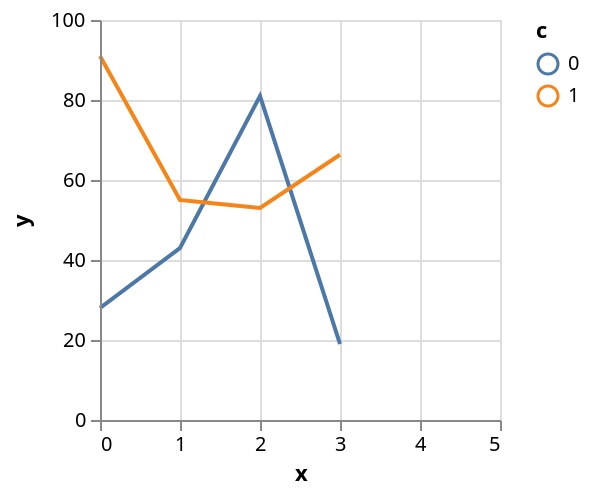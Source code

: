 {
  "$schema": "https://vega.github.io/schema/vega/v3.json",
  "autosize": "pad",
  "padding": 5,
  "width": 200,
  "height": 200,
  "style": "cell",
  "data": [
    {
      "name": "source_0",
      "values": [
        {"x": 0, "y": 28, "c": 0},
        {"x": 0, "y": 91, "c": 1},
        {"x": 1, "y": 43, "c": 0},
        {"x": 1, "y": 55, "c": 1},
        {"x": 2, "y": 81, "c": 0},
        {"x": 2, "y": 53, "c": 1},
        {"x": 3, "y": 19, "c": 0}
      ]
    },
    {
      "name": "data_0",
      "source": "source_0",
      "transform": [
        {"type": "formula", "expr": "toNumber(datum[\"x\"])", "as": "x"},
        {"type": "formula", "expr": "toNumber(datum[\"y\"])", "as": "y"},
        {
          "type": "impute",
          "field": "y",
          "key": "x",
          "method": "value",
          "groupby": ["c"],
          "value": null
        },
        {
          "type": "window",
          "as": ["imputed_y_value"],
          "ops": ["mean"],
          "fields": ["y"],
          "frame": [null, null],
          "ignorePeers": false,
          "groupby": ["c"]
        },
        {
          "type": "formula",
          "expr": "datum.y === null ? datum.imputed_y_value : datum.y",
          "as": "y"
        }
      ]
    }
  ],
  "marks": [
    {
      "name": "pathgroup",
      "type": "group",
      "from": {
        "facet": {
          "name": "faceted_path_main",
          "data": "data_0",
          "groupby": ["c"]
        }
      },
      "encode": {
        "update": {
          "width": {"field": {"group": "width"}},
          "height": {"field": {"group": "height"}}
        }
      },
      "marks": [
        {
          "name": "marks",
          "type": "line",
          "style": ["line"],
          "sort": {"field": "datum[\"x\"]", "order": "descending"},
          "from": {"data": "faceted_path_main"},
          "encode": {
            "update": {
              "stroke": {"scale": "color", "field": "c"},
              "x": {"scale": "x", "field": "x"},
              "y": {"scale": "y", "field": "y"},
              "defined": {
                "signal": "datum[\"x\"] !== null && !isNaN(datum[\"x\"]) && datum[\"y\"] !== null && !isNaN(datum[\"y\"])"
              }
            }
          }
        }
      ]
    }
  ],
  "scales": [
    {
      "name": "x",
      "type": "linear",
      "domain": {"data": "data_0", "field": "x"},
      "range": [0, {"signal": "width"}],
      "nice": 1,
      "zero": false
    },
    {
      "name": "y",
      "type": "linear",
      "domain": {"data": "data_0", "field": "y"},
      "range": [{"signal": "height"}, 0],
      "nice": true,
      "zero": true
    },
    {
      "name": "color",
      "type": "ordinal",
      "domain": {"data": "data_0", "field": "c", "sort": true},
      "range": "category"
    }
  ],
  "axes": [
    {
      "scale": "x",
      "orient": "bottom",
      "grid": false,
      "title": "x",
      "labelFlush": true,
      "labelOverlap": true,
      "tickCount": {"signal": "ceil(width/40)"},
      "zindex": 1
    },
    {
      "scale": "x",
      "orient": "bottom",
      "grid": true,
      "tickCount": {"signal": "ceil(width/40)"},
      "gridScale": "y",
      "domain": false,
      "labels": false,
      "maxExtent": 0,
      "minExtent": 0,
      "ticks": false,
      "zindex": 0
    },
    {
      "scale": "y",
      "orient": "left",
      "grid": false,
      "title": "y",
      "labelOverlap": true,
      "tickCount": {"signal": "ceil(height/40)"},
      "zindex": 1
    },
    {
      "scale": "y",
      "orient": "left",
      "grid": true,
      "tickCount": {"signal": "ceil(height/40)"},
      "gridScale": "x",
      "domain": false,
      "labels": false,
      "maxExtent": 0,
      "minExtent": 0,
      "ticks": false,
      "zindex": 0
    }
  ],
  "legends": [{"stroke": "color", "title": "c"}],
  "config": {"axisY": {"minExtent": 30}}
}
